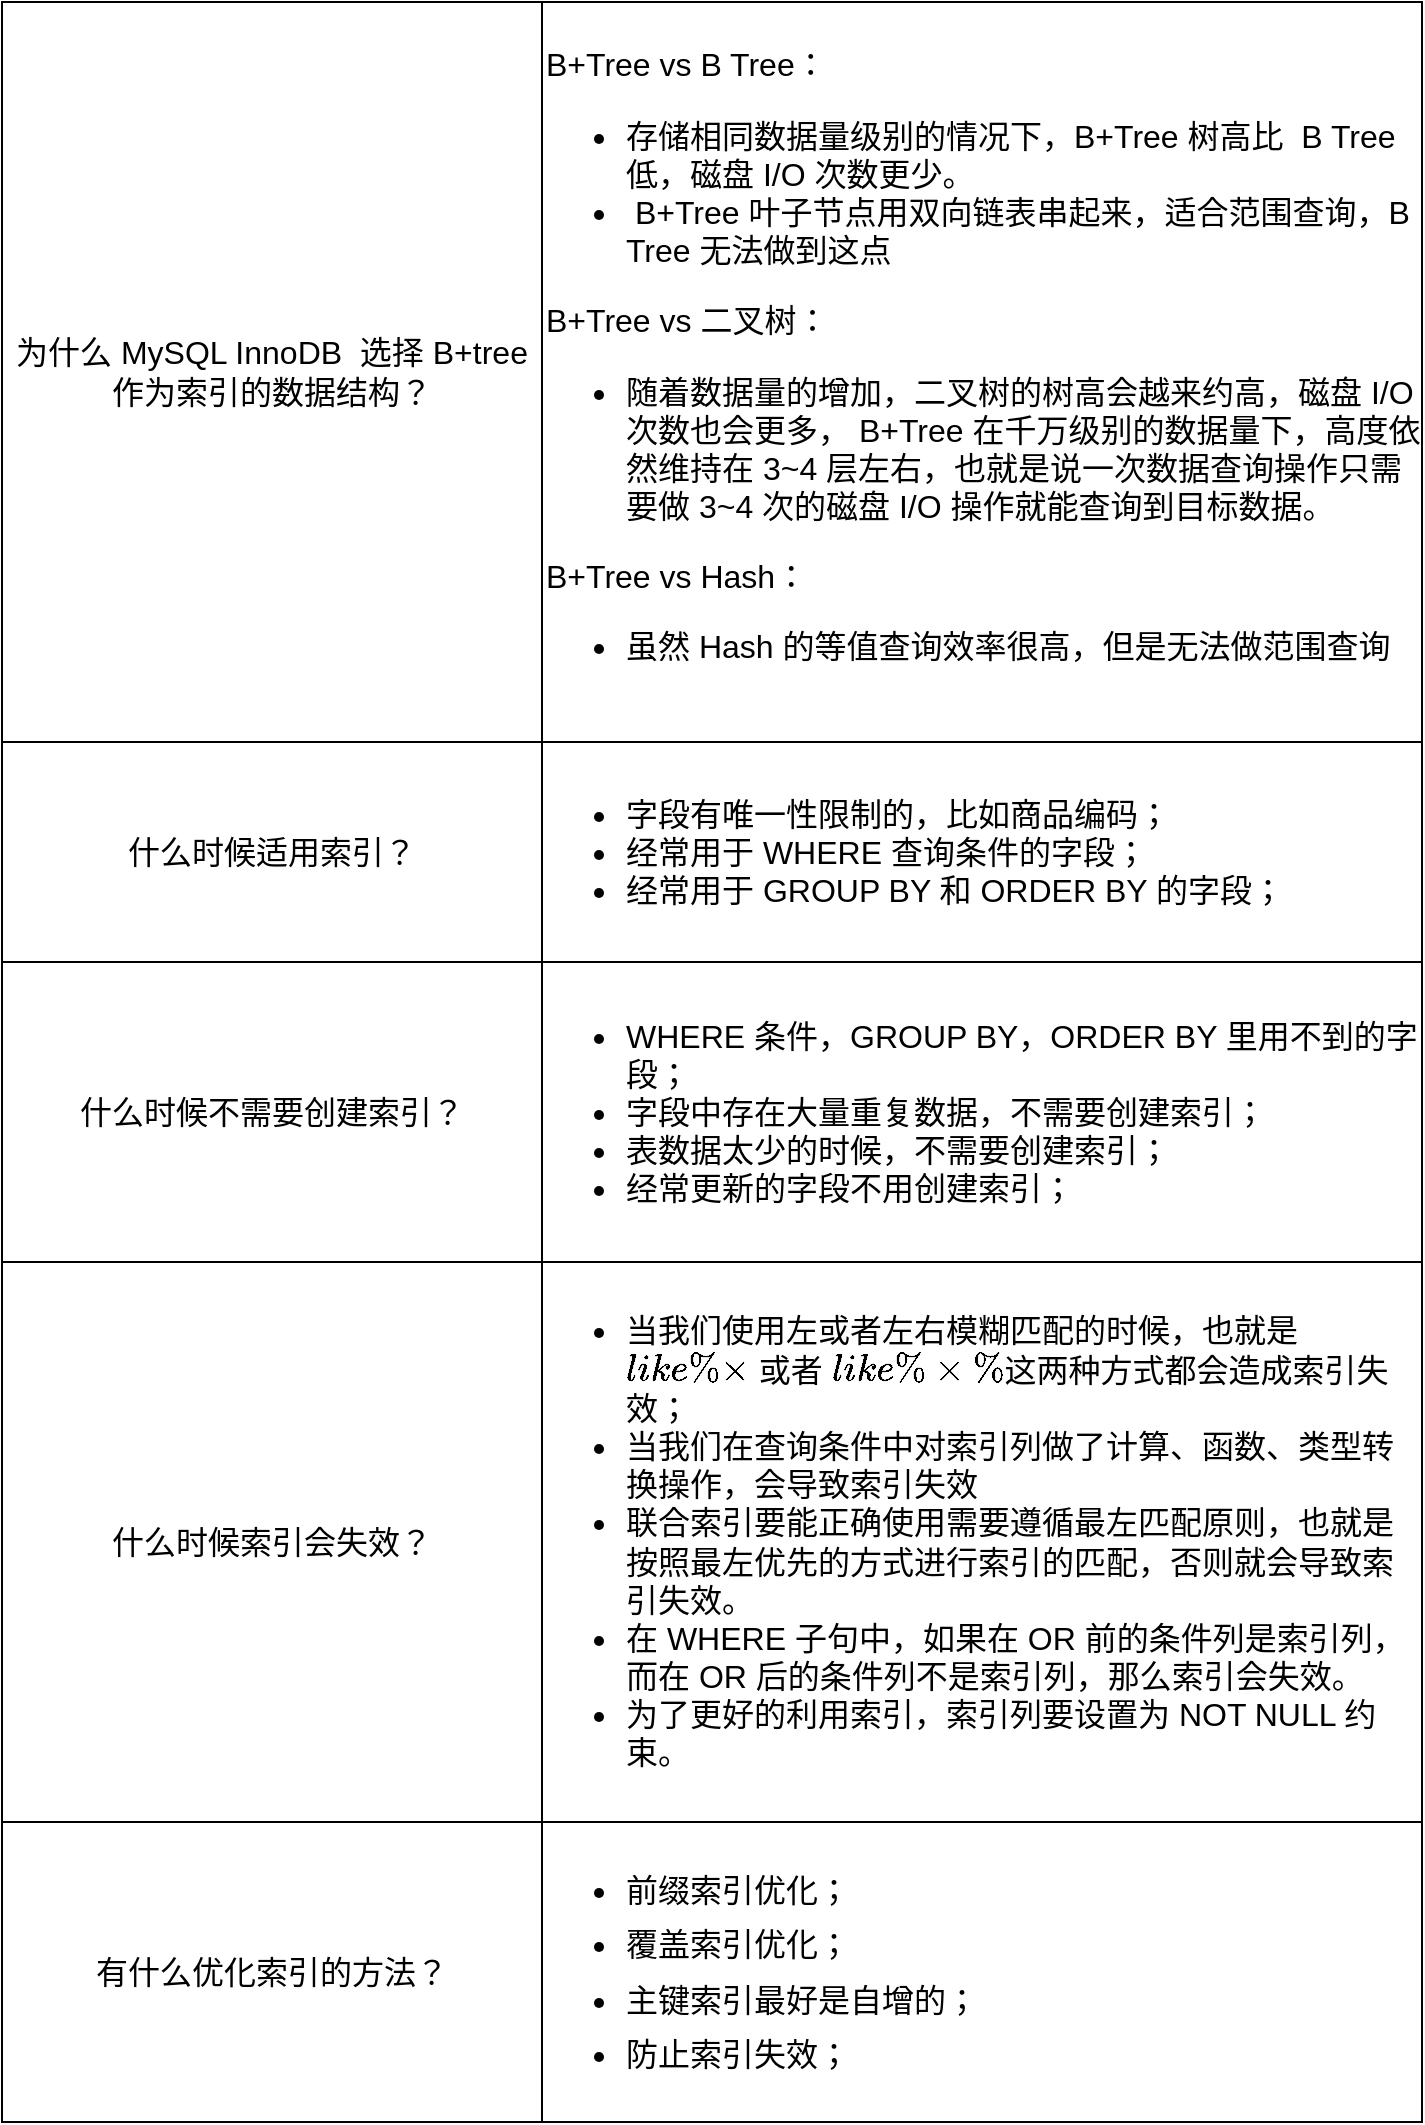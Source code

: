 <mxfile version="18.1.1" type="github">
  <diagram id="ixZHhRBdgr8huFLMsZwX" name="Page-1">
    <mxGraphModel dx="1056" dy="1854" grid="1" gridSize="10" guides="1" tooltips="1" connect="1" arrows="1" fold="1" page="1" pageScale="1" pageWidth="827" pageHeight="1169" math="0" shadow="0">
      <root>
        <mxCell id="0" />
        <mxCell id="1" parent="0" />
        <mxCell id="xrDSkSMQvehZMadIAZ1p-1" value="&lt;div style=&quot;font-size: 16px;&quot;&gt;&lt;ul style=&quot;font-size: 16px;&quot;&gt;&lt;li style=&quot;font-size: 16px;&quot;&gt;字段有唯一性限制的，比如商品编码；&lt;/li&gt;&lt;li style=&quot;font-size: 16px;&quot;&gt;经常用于 WHERE 查询条件的字段；&lt;/li&gt;&lt;li style=&quot;font-size: 16px;&quot;&gt;经常用于 GROUP BY 和 ORDER BY 的字段；&lt;/li&gt;&lt;/ul&gt;&lt;/div&gt;" style="rounded=0;whiteSpace=wrap;html=1;align=left;fontSize=16;" vertex="1" parent="1">
          <mxGeometry x="390" y="60" width="440" height="110" as="geometry" />
        </mxCell>
        <mxCell id="xrDSkSMQvehZMadIAZ1p-2" value="什么时候适用索引？" style="rounded=0;whiteSpace=wrap;html=1;fontSize=16;" vertex="1" parent="1">
          <mxGeometry x="120" y="60" width="270" height="110" as="geometry" />
        </mxCell>
        <mxCell id="xrDSkSMQvehZMadIAZ1p-3" value="什么时候不需要创建索引？" style="rounded=0;whiteSpace=wrap;html=1;fontSize=16;" vertex="1" parent="1">
          <mxGeometry x="120" y="170" width="270" height="150" as="geometry" />
        </mxCell>
        <mxCell id="xrDSkSMQvehZMadIAZ1p-4" value="&lt;div style=&quot;font-size: 16px;&quot;&gt;&lt;ul&gt;&lt;li&gt;WHERE 条件，GROUP BY，ORDER BY 里用不到的字段；&lt;/li&gt;&lt;li&gt;字段中存在大量重复数据，不需要创建索引；&lt;/li&gt;&lt;li&gt;表数据太少的时候，不需要创建索引；&lt;/li&gt;&lt;li&gt;经常更新的字段不用创建索引；&lt;/li&gt;&lt;/ul&gt;&lt;/div&gt;" style="rounded=0;whiteSpace=wrap;html=1;align=left;fontSize=16;" vertex="1" parent="1">
          <mxGeometry x="390" y="170" width="440" height="150" as="geometry" />
        </mxCell>
        <mxCell id="xrDSkSMQvehZMadIAZ1p-5" value="什么时候索引会失效？" style="rounded=0;whiteSpace=wrap;html=1;fontSize=16;" vertex="1" parent="1">
          <mxGeometry x="120" y="320" width="270" height="280" as="geometry" />
        </mxCell>
        <mxCell id="xrDSkSMQvehZMadIAZ1p-6" value="&lt;div style=&quot;&quot;&gt;&lt;ul style=&quot;&quot;&gt;&lt;li style=&quot;&quot;&gt;&lt;span style=&quot;background-color: initial;&quot;&gt;当我们使用左或者左右模糊匹配的时候，也就是 `like %xx` 或者 `like %xx%`这两种方式都会造成索引失效；&lt;/span&gt;&lt;br&gt;&lt;/li&gt;&lt;li style=&quot;&quot;&gt;当我们在查询条件中对索引列做了计算、函数、类型转换操作，会导致索引失效&lt;/li&gt;&lt;li style=&quot;&quot;&gt;联合索引要能正确使用需要遵循最左匹配原则，也就是按照最左优先的方式进行索引的匹配，否则就会导致索引失效。&lt;/li&gt;&lt;li style=&quot;&quot;&gt;在 WHERE 子句中，如果在 OR 前的条件列是索引列，而在 OR 后的条件列不是索引列，那么索引会失效。&lt;/li&gt;&lt;li style=&quot;&quot;&gt;为了更好的利用索引，索引列要设置为 NOT NULL 约束。&lt;/li&gt;&lt;/ul&gt;&lt;/div&gt;" style="rounded=0;whiteSpace=wrap;html=1;align=left;fontSize=16;" vertex="1" parent="1">
          <mxGeometry x="390" y="320" width="440" height="280" as="geometry" />
        </mxCell>
        <mxCell id="xrDSkSMQvehZMadIAZ1p-8" value="有什么优化索引的方法？" style="rounded=0;whiteSpace=wrap;html=1;fontSize=16;" vertex="1" parent="1">
          <mxGeometry x="120" y="600" width="270" height="150" as="geometry" />
        </mxCell>
        <mxCell id="xrDSkSMQvehZMadIAZ1p-9" value="&lt;div style=&quot;&quot;&gt;&lt;ul style=&quot;&quot;&gt;&lt;li style=&quot;box-sizing: border-box; margin: 0px; position: relative;&quot; class=&quot;md-list-item md-focus-container&quot;&gt;&lt;p style=&quot;box-sizing: border-box; line-height: inherit; orphans: 4; margin: 0px 0px 0.5rem; overflow-wrap: break-word; position: relative;&quot; class=&quot;md-end-block md-p md-focus&quot;&gt;&lt;span style=&quot;box-sizing: border-box;&quot; class=&quot;md-plain md-expand&quot;&gt;前缀索引优化；&lt;/span&gt;&lt;/p&gt;&lt;/li&gt;&lt;li style=&quot;box-sizing: border-box; margin: 0px; position: relative;&quot; class=&quot;md-list-item&quot;&gt;&lt;p style=&quot;box-sizing: border-box; line-height: inherit; orphans: 4; margin: 0px 0px 0.5rem; overflow-wrap: break-word; position: relative;&quot; class=&quot;md-end-block md-p&quot;&gt;&lt;span style=&quot;box-sizing: border-box;&quot; class=&quot;md-plain&quot;&gt;覆盖索引优化；&lt;/span&gt;&lt;/p&gt;&lt;/li&gt;&lt;li style=&quot;box-sizing: border-box; margin: 0px; position: relative;&quot; class=&quot;md-list-item&quot;&gt;&lt;p style=&quot;box-sizing: border-box; line-height: inherit; orphans: 4; margin: 0px 0px 0.5rem; overflow-wrap: break-word; position: relative;&quot; class=&quot;md-end-block md-p&quot;&gt;&lt;span style=&quot;box-sizing: border-box;&quot; class=&quot;md-plain&quot;&gt;主键索引最好是自增的；&lt;/span&gt;&lt;/p&gt;&lt;/li&gt;&lt;li style=&quot;box-sizing: border-box; margin: 0px; position: relative;&quot; class=&quot;md-list-item md-focus-container&quot;&gt;&lt;p style=&quot;box-sizing: border-box; line-height: inherit; orphans: 4; margin: 0px 0px 0.5rem; overflow-wrap: break-word; position: relative;&quot; class=&quot;md-end-block md-p md-focus&quot;&gt;&lt;span style=&quot;box-sizing: border-box;&quot; class=&quot;md-plain md-expand&quot;&gt;防止索引失效；&lt;/span&gt;&lt;/p&gt;&lt;/li&gt;&lt;/ul&gt;&lt;/div&gt;" style="rounded=0;whiteSpace=wrap;html=1;align=left;fontSize=16;" vertex="1" parent="1">
          <mxGeometry x="390" y="600" width="440" height="150" as="geometry" />
        </mxCell>
        <mxCell id="xrDSkSMQvehZMadIAZ1p-10" value="为什么 MySQL InnoDB&amp;nbsp; 选择 B+tree 作为索引的数据结构？" style="rounded=0;whiteSpace=wrap;html=1;fontSize=16;" vertex="1" parent="1">
          <mxGeometry x="120" y="-310" width="270" height="370" as="geometry" />
        </mxCell>
        <mxCell id="xrDSkSMQvehZMadIAZ1p-11" value="&lt;div style=&quot;&quot;&gt;&lt;div style=&quot;&quot;&gt;B+Tree vs B Tree：&lt;br&gt;&lt;/div&gt;&lt;div style=&quot;&quot;&gt;&lt;ul&gt;&lt;li&gt;存储相同数据量级别的情况下，B+Tree 树高比&amp;nbsp;&amp;nbsp;B Tree 低，磁盘 I/O 次数更少。&lt;/li&gt;&lt;li&gt;&amp;nbsp;B+Tree 叶子节点用双向链表串起来，适合范围查询，B Tree 无法做到这点&lt;/li&gt;&lt;/ul&gt;&lt;div&gt;B+Tree vs 二叉树：&lt;/div&gt;&lt;div&gt;&lt;ul&gt;&lt;li&gt;随着数据量的增加，二叉树的树高会越来约高，磁盘 I/O 次数也会更多，&amp;nbsp;B+Tree 在千万级别的数据量下，高度依然维持在 3~4 层左右，也就是说一次数据查询操作只需要做 3~4 次的磁盘 I/O 操作就能查询到目标数据。&lt;br&gt;&lt;/li&gt;&lt;/ul&gt;&lt;div&gt;B+Tree vs Hash：&lt;br&gt;&lt;/div&gt;&lt;/div&gt;&lt;div&gt;&lt;ul&gt;&lt;li&gt;虽然 Hash 的等值查询效率很高，但是无法做范围查询&lt;/li&gt;&lt;/ul&gt;&lt;/div&gt;&lt;/div&gt;&lt;/div&gt;" style="rounded=0;whiteSpace=wrap;html=1;align=left;fontSize=16;" vertex="1" parent="1">
          <mxGeometry x="390" y="-310" width="440" height="370" as="geometry" />
        </mxCell>
      </root>
    </mxGraphModel>
  </diagram>
</mxfile>
